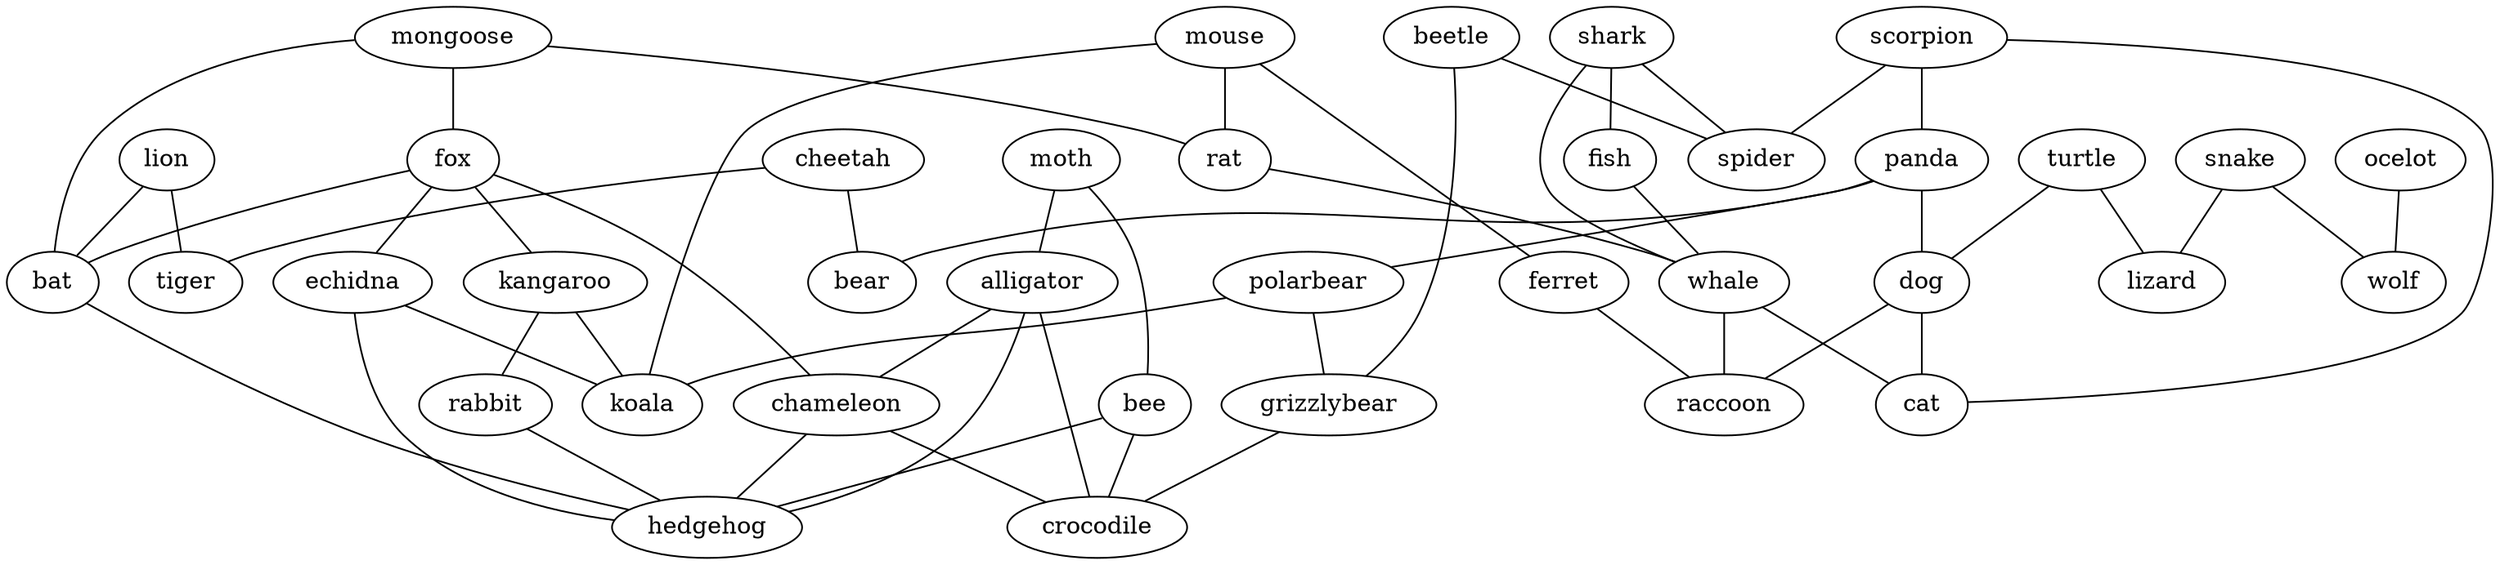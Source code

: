 strict graph  {
	turtle -- dog	 [weight=1];
	turtle -- lizard	 [weight=1];
	shark -- fish	 [weight=1];
	shark -- spider	 [weight=1];
	shark -- whale	 [weight=1];
	moth -- alligator	 [weight=1];
	moth -- bee	 [weight=1];
	mongoose -- fox	 [weight=1];
	mongoose -- rat	 [weight=1];
	mongoose -- bat	 [weight=1];
	lion -- tiger	 [weight=1];
	lion -- bat	 [weight=1];
	ocelot -- wolf	 [weight=1];
	beetle -- grizzlybear	 [weight=1];
	beetle -- spider	 [weight=1];
	alligator -- chameleon	 [weight=1];
	alligator -- crocodile	 [weight=1];
	alligator -- hedgehog	 [weight=1];
	mouse -- rat	 [weight=1];
	mouse -- ferret	 [weight=1];
	mouse -- koala	 [weight=1];
	scorpion -- panda	 [weight=1];
	scorpion -- spider	 [weight=1];
	scorpion -- cat	 [weight=1];
	fox -- chameleon	 [weight=1];
	fox -- kangaroo	 [weight=1];
	fox -- echidna	 [weight=1];
	fox -- bat	 [weight=1];
	panda -- polarbear	 [weight=1];
	panda -- bear	 [weight=1];
	panda -- dog	 [weight=1];
	cheetah -- bear	 [weight=1];
	cheetah -- tiger	 [weight=1];
	fish -- whale	 [weight=1];
	rat -- whale	 [weight=1];
	polarbear -- grizzlybear	 [weight=1];
	polarbear -- koala	 [weight=1];
	grizzlybear -- crocodile	 [weight=1];
	chameleon -- crocodile	 [weight=1];
	chameleon -- hedgehog	 [weight=1];
	kangaroo -- rabbit	 [weight=1];
	kangaroo -- koala	 [weight=1];
	ferret -- raccoon	 [weight=1];
	echidna -- koala	 [weight=1];
	echidna -- hedgehog	 [weight=1];
	snake -- lizard	 [weight=1];
	snake -- wolf	 [weight=1];
	rabbit -- hedgehog	 [weight=1];
	whale -- cat	 [weight=1];
	whale -- raccoon	 [weight=1];
	bat -- hedgehog	 [weight=1];
	bee -- crocodile	 [weight=1];
	bee -- hedgehog	 [weight=1];
	dog -- cat	 [weight=1];
	dog -- raccoon	 [weight=1];
}
